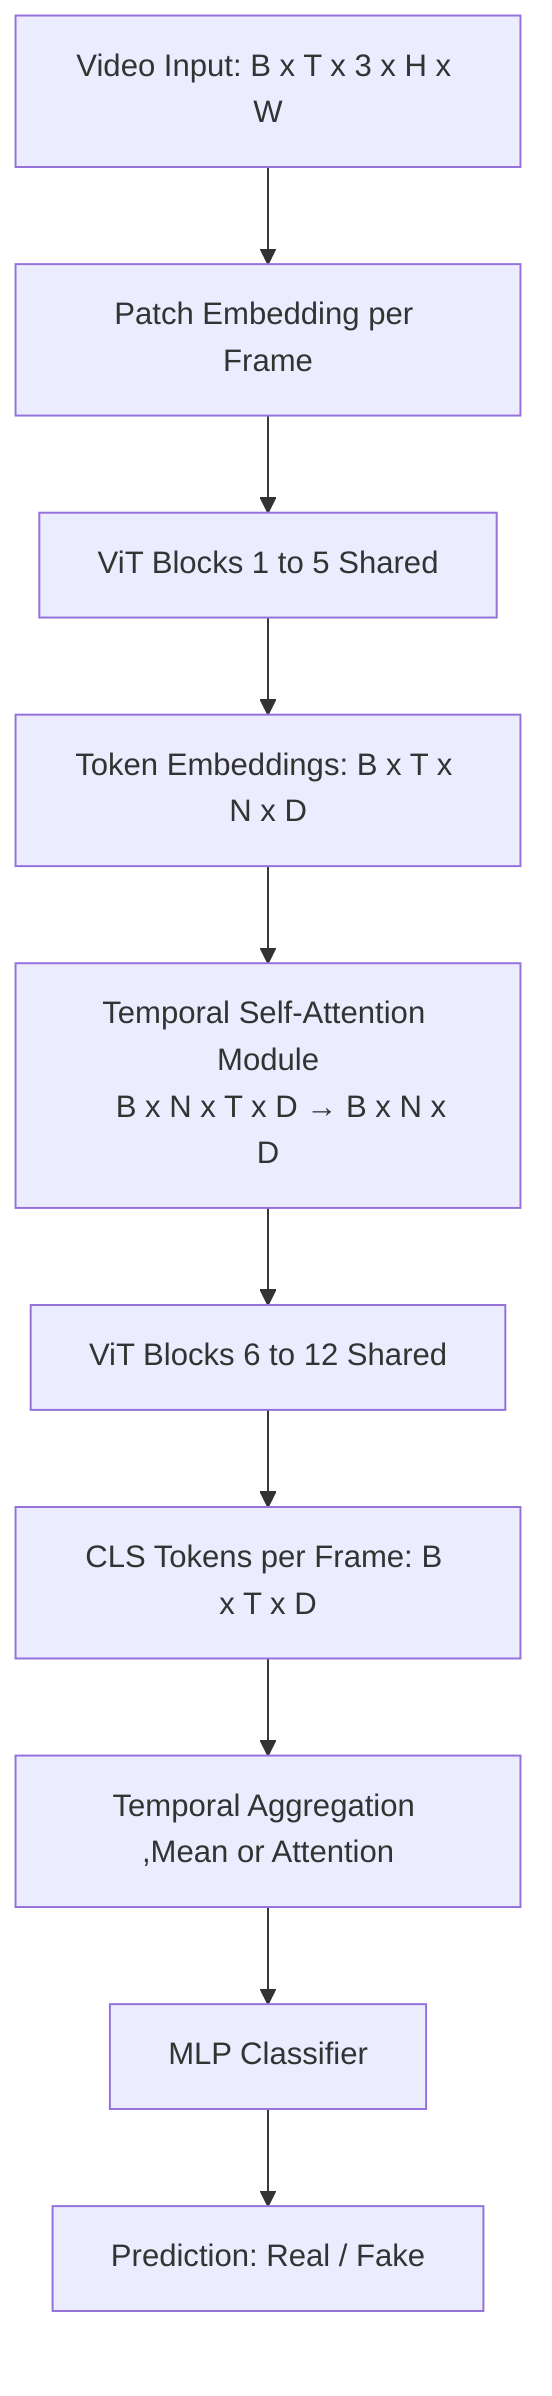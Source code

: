 flowchart TD
    A[Video Input: B x T x 3 x H x W] --> B1[Patch Embedding per Frame]
    B1 --> C1[ViT Blocks 1 to 5 Shared]
    C1 --> D1[Token Embeddings: B x T x N x D]

    D1 --> E[Temporal Self-Attention Module
    B x N x T x D → B x N x D]

    E --> C2[ViT Blocks 6 to 12 Shared]
    C2 --> F[CLS Tokens per Frame: B x T x D]
    F --> G[Temporal Aggregation ,Mean or Attention]
    G --> H[MLP Classifier]
    H --> I[Prediction: Real / Fake]